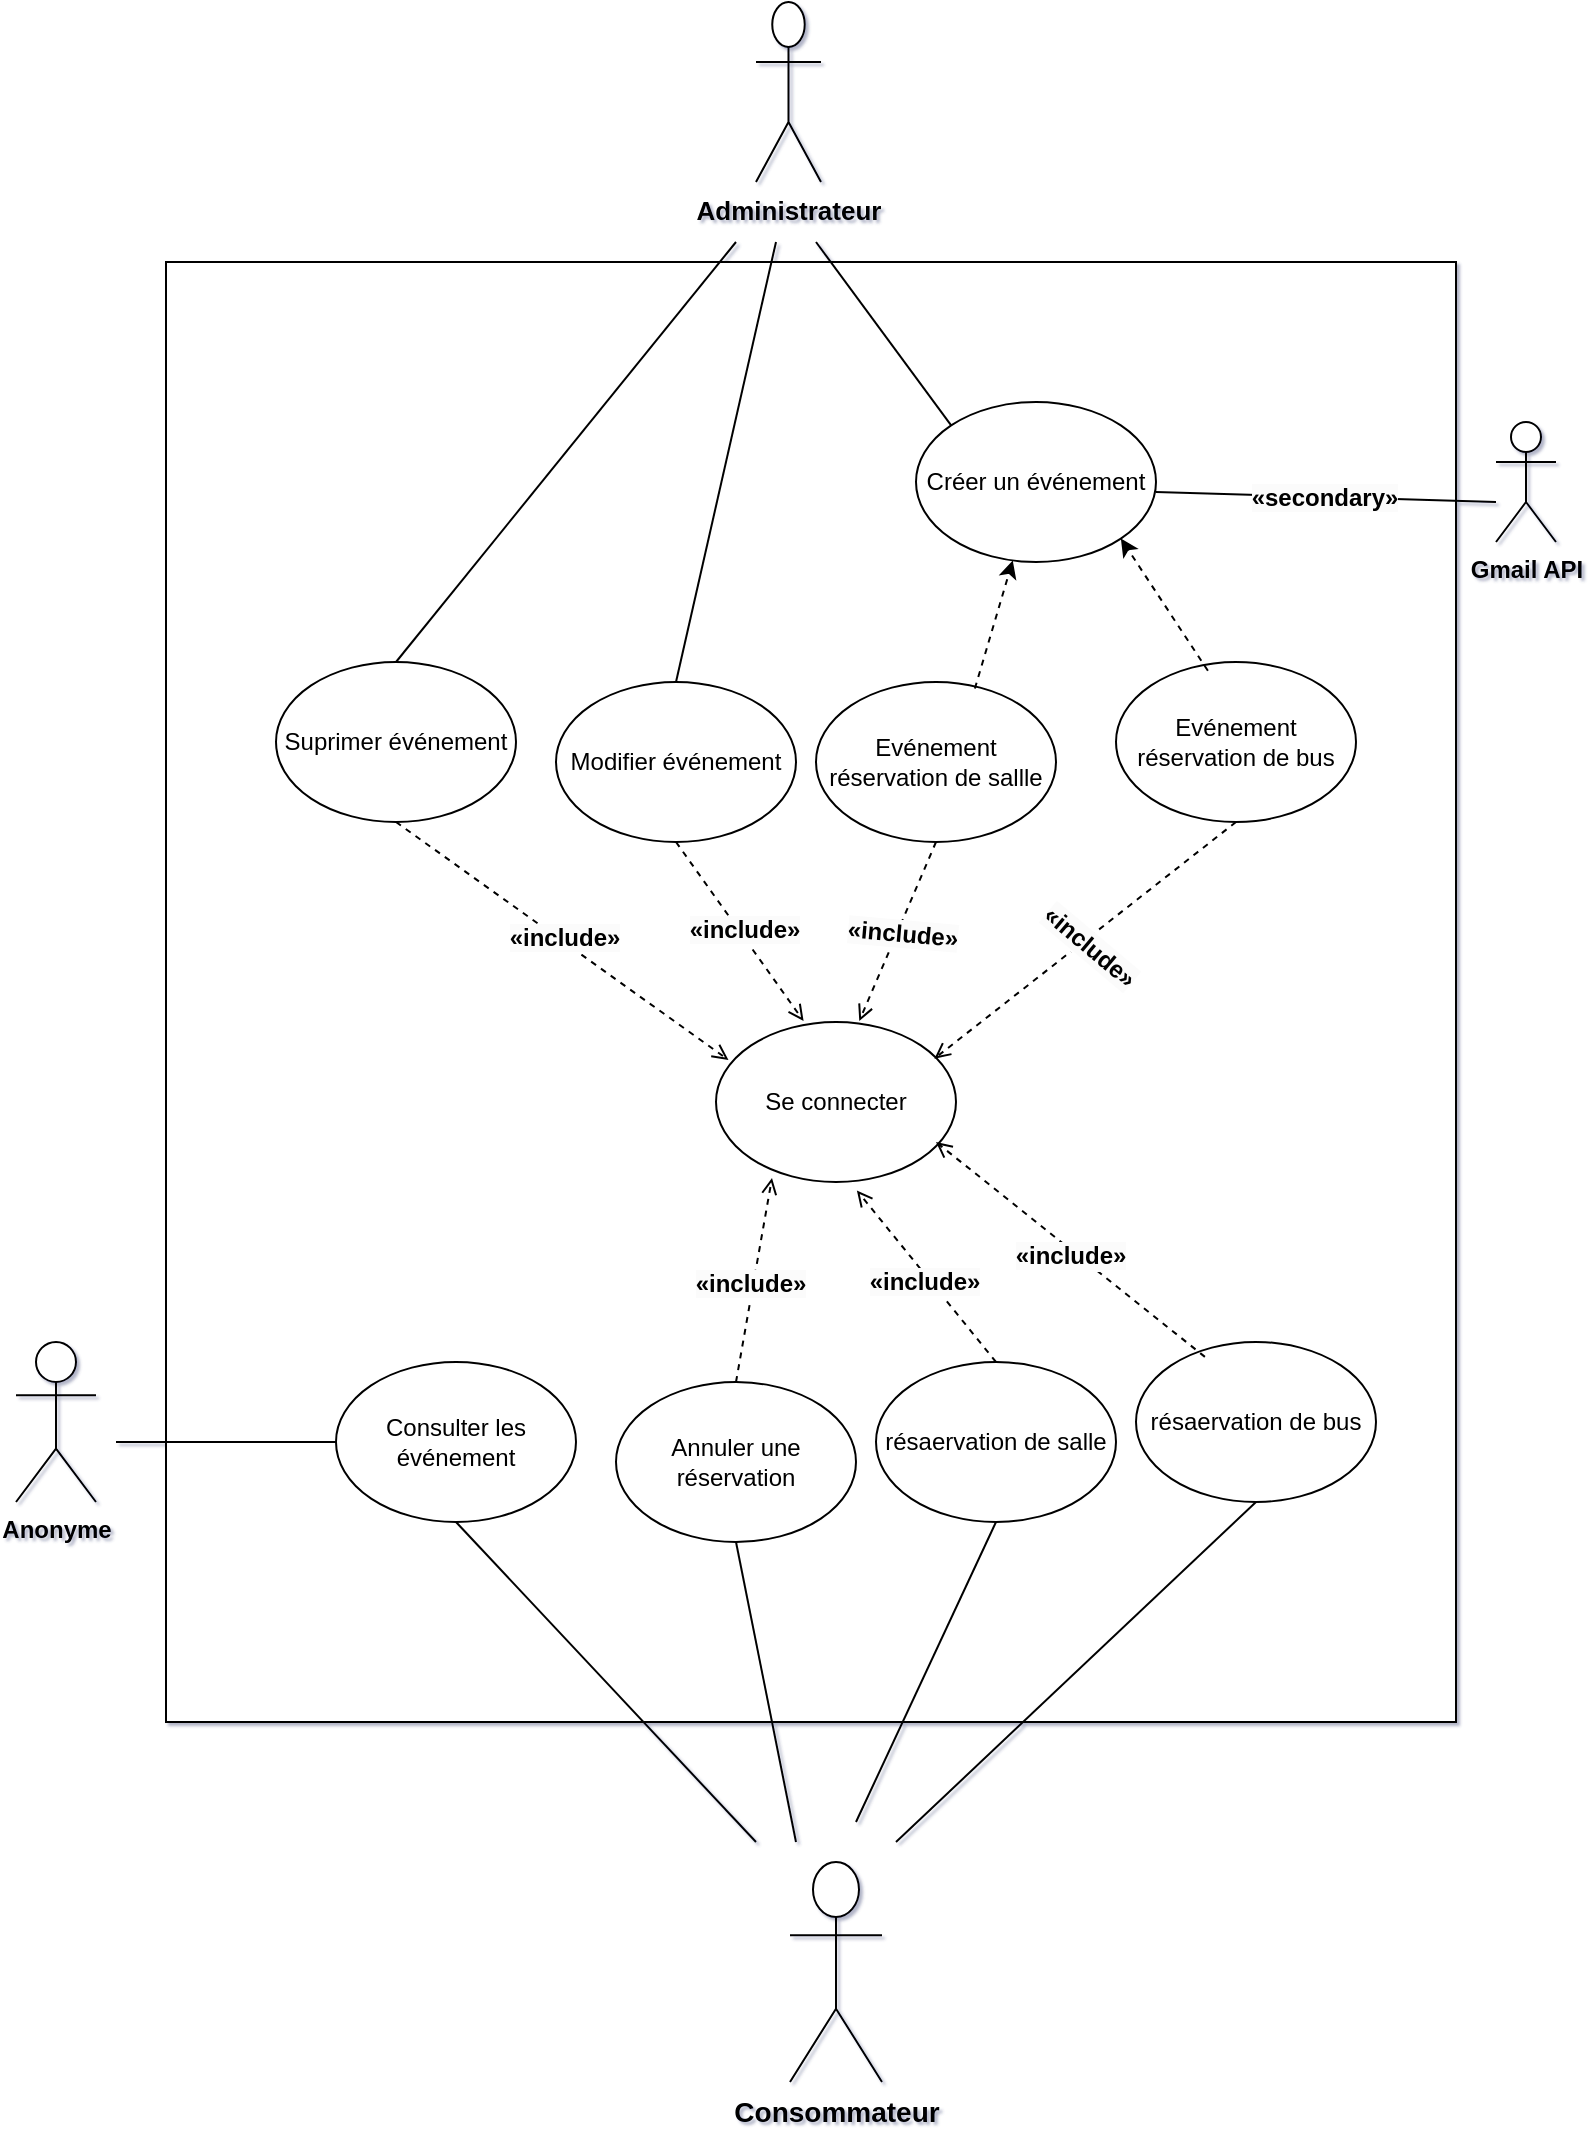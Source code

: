 <mxfile version="26.0.12">
  <diagram name="Page-1" id="v9_CEsnEqUl_1BxyCEYp">
    <mxGraphModel dx="1434" dy="1878" grid="1" gridSize="10" guides="1" tooltips="1" connect="1" arrows="1" fold="1" page="1" pageScale="1" pageWidth="827" pageHeight="1169" math="0" shadow="1">
      <root>
        <mxCell id="0" />
        <mxCell id="1" parent="0" />
        <mxCell id="NHWWXmp2-ek5u91lErGf-46" value="" style="rounded=0;whiteSpace=wrap;html=1;" parent="1" vertex="1">
          <mxGeometry x="115" y="-1030" width="645" height="730" as="geometry" />
        </mxCell>
        <mxCell id="NHWWXmp2-ek5u91lErGf-2" value="&lt;b&gt;&lt;font style=&quot;font-size: 13px;&quot;&gt;Administrateur&lt;/font&gt;&lt;/b&gt;" style="shape=umlActor;verticalLabelPosition=bottom;verticalAlign=top;html=1;outlineConnect=0;" parent="1" vertex="1">
          <mxGeometry x="410" y="-1160" width="32.5" height="90" as="geometry" />
        </mxCell>
        <mxCell id="NHWWXmp2-ek5u91lErGf-3" value="Evénement réservation de bus" style="ellipse;whiteSpace=wrap;html=1;" parent="1" vertex="1">
          <mxGeometry x="590" y="-830" width="120" height="80" as="geometry" />
        </mxCell>
        <mxCell id="NHWWXmp2-ek5u91lErGf-4" value="Evénement réservation de sallle" style="ellipse;whiteSpace=wrap;html=1;" parent="1" vertex="1">
          <mxGeometry x="440" y="-820" width="120" height="80" as="geometry" />
        </mxCell>
        <mxCell id="NHWWXmp2-ek5u91lErGf-5" value="Suprimer événement" style="ellipse;whiteSpace=wrap;html=1;" parent="1" vertex="1">
          <mxGeometry x="170" y="-830" width="120" height="80" as="geometry" />
        </mxCell>
        <mxCell id="NHWWXmp2-ek5u91lErGf-6" value="Se connecter" style="ellipse;whiteSpace=wrap;html=1;" parent="1" vertex="1">
          <mxGeometry x="390" y="-650" width="120" height="80" as="geometry" />
        </mxCell>
        <mxCell id="NHWWXmp2-ek5u91lErGf-8" value="" style="endArrow=none;html=1;rounded=0;entryX=0;entryY=0;entryDx=0;entryDy=0;" parent="1" target="NHWWXmp2-ek5u91lErGf-26" edge="1">
          <mxGeometry width="50" height="50" relative="1" as="geometry">
            <mxPoint x="440" y="-1040" as="sourcePoint" />
            <mxPoint x="180" y="-850" as="targetPoint" />
          </mxGeometry>
        </mxCell>
        <mxCell id="NHWWXmp2-ek5u91lErGf-9" value="" style="endArrow=none;html=1;rounded=0;entryX=0.5;entryY=0;entryDx=0;entryDy=0;" parent="1" target="NHWWXmp2-ek5u91lErGf-5" edge="1">
          <mxGeometry width="50" height="50" relative="1" as="geometry">
            <mxPoint x="400" y="-1040" as="sourcePoint" />
            <mxPoint x="180" y="-790" as="targetPoint" />
          </mxGeometry>
        </mxCell>
        <mxCell id="NHWWXmp2-ek5u91lErGf-13" value="" style="endArrow=open;html=1;rounded=0;exitX=0.5;exitY=1;exitDx=0;exitDy=0;dashed=1;endFill=0;entryX=0.597;entryY=-0.006;entryDx=0;entryDy=0;entryPerimeter=0;" parent="1" source="NHWWXmp2-ek5u91lErGf-4" target="NHWWXmp2-ek5u91lErGf-6" edge="1">
          <mxGeometry width="50" height="50" relative="1" as="geometry">
            <mxPoint x="430" y="-660" as="sourcePoint" />
            <mxPoint x="486.142" y="-649.79" as="targetPoint" />
          </mxGeometry>
        </mxCell>
        <mxCell id="NHWWXmp2-ek5u91lErGf-14" value="&lt;b&gt;&lt;span style=&quot;font-size: 12px; text-wrap: wrap; background-color: rgb(251, 251, 251);&quot;&gt;«i&lt;/span&gt;&lt;span style=&quot;font-size: 12px; text-wrap: wrap; background-color: rgb(251, 251, 251);&quot;&gt;nclude»&lt;/span&gt;&lt;/b&gt;" style="edgeLabel;html=1;align=center;verticalAlign=middle;resizable=0;points=[];rotation=5;" parent="NHWWXmp2-ek5u91lErGf-13" vertex="1" connectable="0">
          <mxGeometry x="-0.011" y="2" relative="1" as="geometry">
            <mxPoint y="1" as="offset" />
          </mxGeometry>
        </mxCell>
        <mxCell id="NHWWXmp2-ek5u91lErGf-15" value="" style="endArrow=open;html=1;rounded=0;exitX=0.5;exitY=1;exitDx=0;exitDy=0;entryX=0.91;entryY=0.229;entryDx=0;entryDy=0;dashed=1;endFill=0;entryPerimeter=0;" parent="1" source="NHWWXmp2-ek5u91lErGf-3" target="NHWWXmp2-ek5u91lErGf-6" edge="1">
          <mxGeometry width="50" height="50" relative="1" as="geometry">
            <mxPoint x="328" y="-880" as="sourcePoint" />
            <mxPoint x="522.426" y="-638.284" as="targetPoint" />
          </mxGeometry>
        </mxCell>
        <mxCell id="NHWWXmp2-ek5u91lErGf-16" value="&lt;b&gt;&lt;span style=&quot;font-size: 12px; text-wrap: wrap; background-color: rgb(251, 251, 251);&quot;&gt;«i&lt;/span&gt;&lt;span style=&quot;font-size: 12px; text-wrap: wrap; background-color: rgb(251, 251, 251);&quot;&gt;nclude»&lt;/span&gt;&lt;/b&gt;" style="edgeLabel;html=1;align=center;verticalAlign=middle;resizable=0;points=[];rotation=40;" parent="NHWWXmp2-ek5u91lErGf-15" vertex="1" connectable="0">
          <mxGeometry x="-0.011" y="2" relative="1" as="geometry">
            <mxPoint y="1" as="offset" />
          </mxGeometry>
        </mxCell>
        <mxCell id="NHWWXmp2-ek5u91lErGf-24" value="" style="endArrow=open;html=1;rounded=0;exitX=0.5;exitY=1;exitDx=0;exitDy=0;entryX=0.052;entryY=0.237;entryDx=0;entryDy=0;dashed=1;entryPerimeter=0;endFill=0;" parent="1" source="NHWWXmp2-ek5u91lErGf-5" target="NHWWXmp2-ek5u91lErGf-6" edge="1">
          <mxGeometry width="50" height="50" relative="1" as="geometry">
            <mxPoint x="338" y="-783" as="sourcePoint" />
            <mxPoint x="423.24" y="-628" as="targetPoint" />
          </mxGeometry>
        </mxCell>
        <mxCell id="NHWWXmp2-ek5u91lErGf-25" value="&lt;b&gt;&lt;span style=&quot;font-size: 12px; text-wrap: wrap; background-color: rgb(251, 251, 251);&quot;&gt;«i&lt;/span&gt;&lt;span style=&quot;font-size: 12px; text-wrap: wrap; background-color: rgb(251, 251, 251);&quot;&gt;nclude»&lt;/span&gt;&lt;/b&gt;" style="edgeLabel;html=1;align=center;verticalAlign=middle;resizable=0;points=[];rotation=0;" parent="NHWWXmp2-ek5u91lErGf-24" vertex="1" connectable="0">
          <mxGeometry x="-0.011" y="2" relative="1" as="geometry">
            <mxPoint y="1" as="offset" />
          </mxGeometry>
        </mxCell>
        <mxCell id="NHWWXmp2-ek5u91lErGf-26" value="Créer un événement" style="ellipse;whiteSpace=wrap;html=1;" parent="1" vertex="1">
          <mxGeometry x="490" y="-960" width="120" height="80" as="geometry" />
        </mxCell>
        <mxCell id="NHWWXmp2-ek5u91lErGf-27" value="" style="endArrow=classic;html=1;rounded=0;exitX=0.383;exitY=0.055;exitDx=0;exitDy=0;dashed=1;entryX=1;entryY=1;entryDx=0;entryDy=0;exitPerimeter=0;" parent="1" source="NHWWXmp2-ek5u91lErGf-3" target="NHWWXmp2-ek5u91lErGf-26" edge="1">
          <mxGeometry width="50" height="50" relative="1" as="geometry">
            <mxPoint x="272" y="-870" as="sourcePoint" />
            <mxPoint x="384" y="-867" as="targetPoint" />
          </mxGeometry>
        </mxCell>
        <mxCell id="NHWWXmp2-ek5u91lErGf-29" value="" style="endArrow=classic;html=1;rounded=0;exitX=0.662;exitY=0.041;exitDx=0;exitDy=0;dashed=1;exitPerimeter=0;" parent="1" source="NHWWXmp2-ek5u91lErGf-4" target="NHWWXmp2-ek5u91lErGf-26" edge="1">
          <mxGeometry width="50" height="50" relative="1" as="geometry">
            <mxPoint x="272" y="-861" as="sourcePoint" />
            <mxPoint x="240" y="-850" as="targetPoint" />
          </mxGeometry>
        </mxCell>
        <mxCell id="NHWWXmp2-ek5u91lErGf-32" value="Modifier événement" style="ellipse;whiteSpace=wrap;html=1;" parent="1" vertex="1">
          <mxGeometry x="310" y="-820" width="120" height="80" as="geometry" />
        </mxCell>
        <mxCell id="NHWWXmp2-ek5u91lErGf-33" value="" style="endArrow=none;html=1;rounded=0;entryX=0.5;entryY=0;entryDx=0;entryDy=0;" parent="1" target="NHWWXmp2-ek5u91lErGf-32" edge="1">
          <mxGeometry width="50" height="50" relative="1" as="geometry">
            <mxPoint x="420" y="-1040" as="sourcePoint" />
            <mxPoint x="120" y="-750" as="targetPoint" />
          </mxGeometry>
        </mxCell>
        <mxCell id="NHWWXmp2-ek5u91lErGf-34" value="" style="endArrow=open;html=1;rounded=0;exitX=0.5;exitY=1;exitDx=0;exitDy=0;dashed=1;endFill=0;entryX=0.365;entryY=-0.006;entryDx=0;entryDy=0;entryPerimeter=0;" parent="1" source="NHWWXmp2-ek5u91lErGf-32" target="NHWWXmp2-ek5u91lErGf-6" edge="1">
          <mxGeometry width="50" height="50" relative="1" as="geometry">
            <mxPoint x="270" y="-770" as="sourcePoint" />
            <mxPoint x="446.4" y="-644.8" as="targetPoint" />
          </mxGeometry>
        </mxCell>
        <mxCell id="NHWWXmp2-ek5u91lErGf-35" value="&lt;b&gt;&lt;span style=&quot;font-size: 12px; text-wrap: wrap; background-color: rgb(251, 251, 251);&quot;&gt;«i&lt;/span&gt;&lt;span style=&quot;font-size: 12px; text-wrap: wrap; background-color: rgb(251, 251, 251);&quot;&gt;nclude»&lt;/span&gt;&lt;/b&gt;" style="edgeLabel;html=1;align=center;verticalAlign=middle;resizable=0;points=[];rotation=0;" parent="NHWWXmp2-ek5u91lErGf-34" vertex="1" connectable="0">
          <mxGeometry x="-0.011" y="2" relative="1" as="geometry">
            <mxPoint y="1" as="offset" />
          </mxGeometry>
        </mxCell>
        <mxCell id="NHWWXmp2-ek5u91lErGf-38" value="&lt;b&gt;&lt;font style=&quot;font-size: 14px;&quot;&gt;Consommateur&lt;/font&gt;&lt;/b&gt;" style="shape=umlActor;verticalLabelPosition=bottom;verticalAlign=top;html=1;outlineConnect=0;" parent="1" vertex="1">
          <mxGeometry x="427" y="-230" width="46" height="110" as="geometry" />
        </mxCell>
        <mxCell id="NHWWXmp2-ek5u91lErGf-40" value="résaervation de salle" style="ellipse;whiteSpace=wrap;html=1;" parent="1" vertex="1">
          <mxGeometry x="470" y="-480" width="120" height="80" as="geometry" />
        </mxCell>
        <mxCell id="NHWWXmp2-ek5u91lErGf-42" value="résaervation de bus" style="ellipse;whiteSpace=wrap;html=1;" parent="1" vertex="1">
          <mxGeometry x="600" y="-490" width="120" height="80" as="geometry" />
        </mxCell>
        <mxCell id="NHWWXmp2-ek5u91lErGf-43" value="Annuler une réservation" style="ellipse;whiteSpace=wrap;html=1;" parent="1" vertex="1">
          <mxGeometry x="340" y="-470" width="120" height="80" as="geometry" />
        </mxCell>
        <mxCell id="NHWWXmp2-ek5u91lErGf-44" value="Consulter les événement" style="ellipse;whiteSpace=wrap;html=1;" parent="1" vertex="1">
          <mxGeometry x="200" y="-480" width="120" height="80" as="geometry" />
        </mxCell>
        <mxCell id="NHWWXmp2-ek5u91lErGf-45" value="" style="endArrow=none;html=1;rounded=0;entryX=0.5;entryY=1;entryDx=0;entryDy=0;" parent="1" target="NHWWXmp2-ek5u91lErGf-42" edge="1">
          <mxGeometry width="50" height="50" relative="1" as="geometry">
            <mxPoint x="480" y="-240" as="sourcePoint" />
            <mxPoint x="540" y="-320" as="targetPoint" />
          </mxGeometry>
        </mxCell>
        <mxCell id="NHWWXmp2-ek5u91lErGf-47" value="" style="endArrow=none;html=1;rounded=0;entryX=0.5;entryY=1;entryDx=0;entryDy=0;" parent="1" target="NHWWXmp2-ek5u91lErGf-40" edge="1">
          <mxGeometry width="50" height="50" relative="1" as="geometry">
            <mxPoint x="460" y="-250" as="sourcePoint" />
            <mxPoint x="390" y="-470" as="targetPoint" />
          </mxGeometry>
        </mxCell>
        <mxCell id="NHWWXmp2-ek5u91lErGf-48" value="" style="endArrow=none;html=1;rounded=0;entryX=0.5;entryY=1;entryDx=0;entryDy=0;" parent="1" target="NHWWXmp2-ek5u91lErGf-43" edge="1">
          <mxGeometry width="50" height="50" relative="1" as="geometry">
            <mxPoint x="430" y="-240" as="sourcePoint" />
            <mxPoint x="390" y="-470" as="targetPoint" />
          </mxGeometry>
        </mxCell>
        <mxCell id="NHWWXmp2-ek5u91lErGf-49" value="" style="endArrow=none;html=1;rounded=0;entryX=0.5;entryY=1;entryDx=0;entryDy=0;" parent="1" target="NHWWXmp2-ek5u91lErGf-44" edge="1">
          <mxGeometry width="50" height="50" relative="1" as="geometry">
            <mxPoint x="410" y="-240" as="sourcePoint" />
            <mxPoint x="390" y="-470" as="targetPoint" />
          </mxGeometry>
        </mxCell>
        <mxCell id="NHWWXmp2-ek5u91lErGf-52" value="" style="endArrow=open;html=1;rounded=0;exitX=0.5;exitY=0;exitDx=0;exitDy=0;entryX=0;entryY=1;entryDx=0;entryDy=0;dashed=1;endFill=0;" parent="1" source="NHWWXmp2-ek5u91lErGf-43" edge="1">
          <mxGeometry width="50" height="50" relative="1" as="geometry">
            <mxPoint x="230" y="-460" as="sourcePoint" />
            <mxPoint x="418" y="-572" as="targetPoint" />
          </mxGeometry>
        </mxCell>
        <mxCell id="NHWWXmp2-ek5u91lErGf-53" value="&lt;b&gt;&lt;span style=&quot;font-size: 12px; text-wrap: wrap; background-color: rgb(251, 251, 251);&quot;&gt;«i&lt;/span&gt;&lt;span style=&quot;font-size: 12px; text-wrap: wrap; background-color: rgb(251, 251, 251);&quot;&gt;nclude»&lt;/span&gt;&lt;/b&gt;" style="edgeLabel;html=1;align=center;verticalAlign=middle;resizable=0;points=[];rotation=0;" parent="NHWWXmp2-ek5u91lErGf-52" vertex="1" connectable="0">
          <mxGeometry x="-0.011" y="2" relative="1" as="geometry">
            <mxPoint y="1" as="offset" />
          </mxGeometry>
        </mxCell>
        <mxCell id="NHWWXmp2-ek5u91lErGf-54" value="" style="endArrow=open;html=1;rounded=0;exitX=0.5;exitY=0;exitDx=0;exitDy=0;entryX=0.587;entryY=1.053;entryDx=0;entryDy=0;dashed=1;endFill=0;entryPerimeter=0;" parent="1" source="NHWWXmp2-ek5u91lErGf-40" target="NHWWXmp2-ek5u91lErGf-6" edge="1">
          <mxGeometry width="50" height="50" relative="1" as="geometry">
            <mxPoint x="380" y="-450" as="sourcePoint" />
            <mxPoint x="428" y="-562" as="targetPoint" />
          </mxGeometry>
        </mxCell>
        <mxCell id="NHWWXmp2-ek5u91lErGf-55" value="&lt;b&gt;&lt;span style=&quot;font-size: 12px; text-wrap: wrap; background-color: rgb(251, 251, 251);&quot;&gt;«i&lt;/span&gt;&lt;span style=&quot;font-size: 12px; text-wrap: wrap; background-color: rgb(251, 251, 251);&quot;&gt;nclude»&lt;/span&gt;&lt;/b&gt;" style="edgeLabel;html=1;align=center;verticalAlign=middle;resizable=0;points=[];rotation=0;" parent="NHWWXmp2-ek5u91lErGf-54" vertex="1" connectable="0">
          <mxGeometry x="-0.011" y="2" relative="1" as="geometry">
            <mxPoint y="1" as="offset" />
          </mxGeometry>
        </mxCell>
        <mxCell id="NHWWXmp2-ek5u91lErGf-56" value="" style="endArrow=open;html=1;rounded=0;exitX=0.287;exitY=0.093;exitDx=0;exitDy=0;entryX=0.587;entryY=1.053;entryDx=0;entryDy=0;dashed=1;endFill=0;entryPerimeter=0;exitPerimeter=0;" parent="1" source="NHWWXmp2-ek5u91lErGf-42" edge="1">
          <mxGeometry width="50" height="50" relative="1" as="geometry">
            <mxPoint x="550" y="-494" as="sourcePoint" />
            <mxPoint x="500" y="-590" as="targetPoint" />
          </mxGeometry>
        </mxCell>
        <mxCell id="NHWWXmp2-ek5u91lErGf-57" value="&lt;b&gt;&lt;span style=&quot;font-size: 12px; text-wrap: wrap; background-color: rgb(251, 251, 251);&quot;&gt;«i&lt;/span&gt;&lt;span style=&quot;font-size: 12px; text-wrap: wrap; background-color: rgb(251, 251, 251);&quot;&gt;nclude»&lt;/span&gt;&lt;/b&gt;" style="edgeLabel;html=1;align=center;verticalAlign=middle;resizable=0;points=[];rotation=0;" parent="NHWWXmp2-ek5u91lErGf-56" vertex="1" connectable="0">
          <mxGeometry x="-0.011" y="2" relative="1" as="geometry">
            <mxPoint y="1" as="offset" />
          </mxGeometry>
        </mxCell>
        <mxCell id="NHWWXmp2-ek5u91lErGf-58" value="&lt;b&gt;Anonyme&lt;/b&gt;" style="shape=umlActor;verticalLabelPosition=bottom;verticalAlign=top;html=1;outlineConnect=0;" parent="1" vertex="1">
          <mxGeometry x="40" y="-490" width="40" height="80" as="geometry" />
        </mxCell>
        <mxCell id="NHWWXmp2-ek5u91lErGf-60" value="" style="endArrow=none;html=1;rounded=0;entryX=0;entryY=0.5;entryDx=0;entryDy=0;" parent="1" target="NHWWXmp2-ek5u91lErGf-44" edge="1">
          <mxGeometry width="50" height="50" relative="1" as="geometry">
            <mxPoint x="90" y="-440" as="sourcePoint" />
            <mxPoint x="380" y="-580" as="targetPoint" />
          </mxGeometry>
        </mxCell>
        <mxCell id="NHWWXmp2-ek5u91lErGf-65" value="&lt;b&gt;Gmail API&lt;/b&gt;" style="shape=umlActor;verticalLabelPosition=bottom;verticalAlign=top;html=1;outlineConnect=0;" parent="1" vertex="1">
          <mxGeometry x="780" y="-950" width="30" height="60" as="geometry" />
        </mxCell>
        <mxCell id="NHWWXmp2-ek5u91lErGf-66" value="" style="endArrow=none;html=1;rounded=0;" parent="1" edge="1">
          <mxGeometry width="50" height="50" relative="1" as="geometry">
            <mxPoint x="610" y="-915" as="sourcePoint" />
            <mxPoint x="780" y="-910" as="targetPoint" />
          </mxGeometry>
        </mxCell>
        <mxCell id="NHWWXmp2-ek5u91lErGf-70" value="&lt;b&gt;&lt;span style=&quot;font-size: 12px; text-wrap: wrap; background-color: rgb(251, 251, 251);&quot;&gt;«secondary&lt;/span&gt;&lt;span style=&quot;font-size: 12px; text-wrap: wrap; background-color: rgb(251, 251, 251);&quot;&gt;»&lt;/span&gt;&lt;/b&gt;" style="edgeLabel;html=1;align=center;verticalAlign=middle;resizable=0;points=[];" parent="NHWWXmp2-ek5u91lErGf-66" vertex="1" connectable="0">
          <mxGeometry x="-0.019" relative="1" as="geometry">
            <mxPoint as="offset" />
          </mxGeometry>
        </mxCell>
      </root>
    </mxGraphModel>
  </diagram>
</mxfile>
